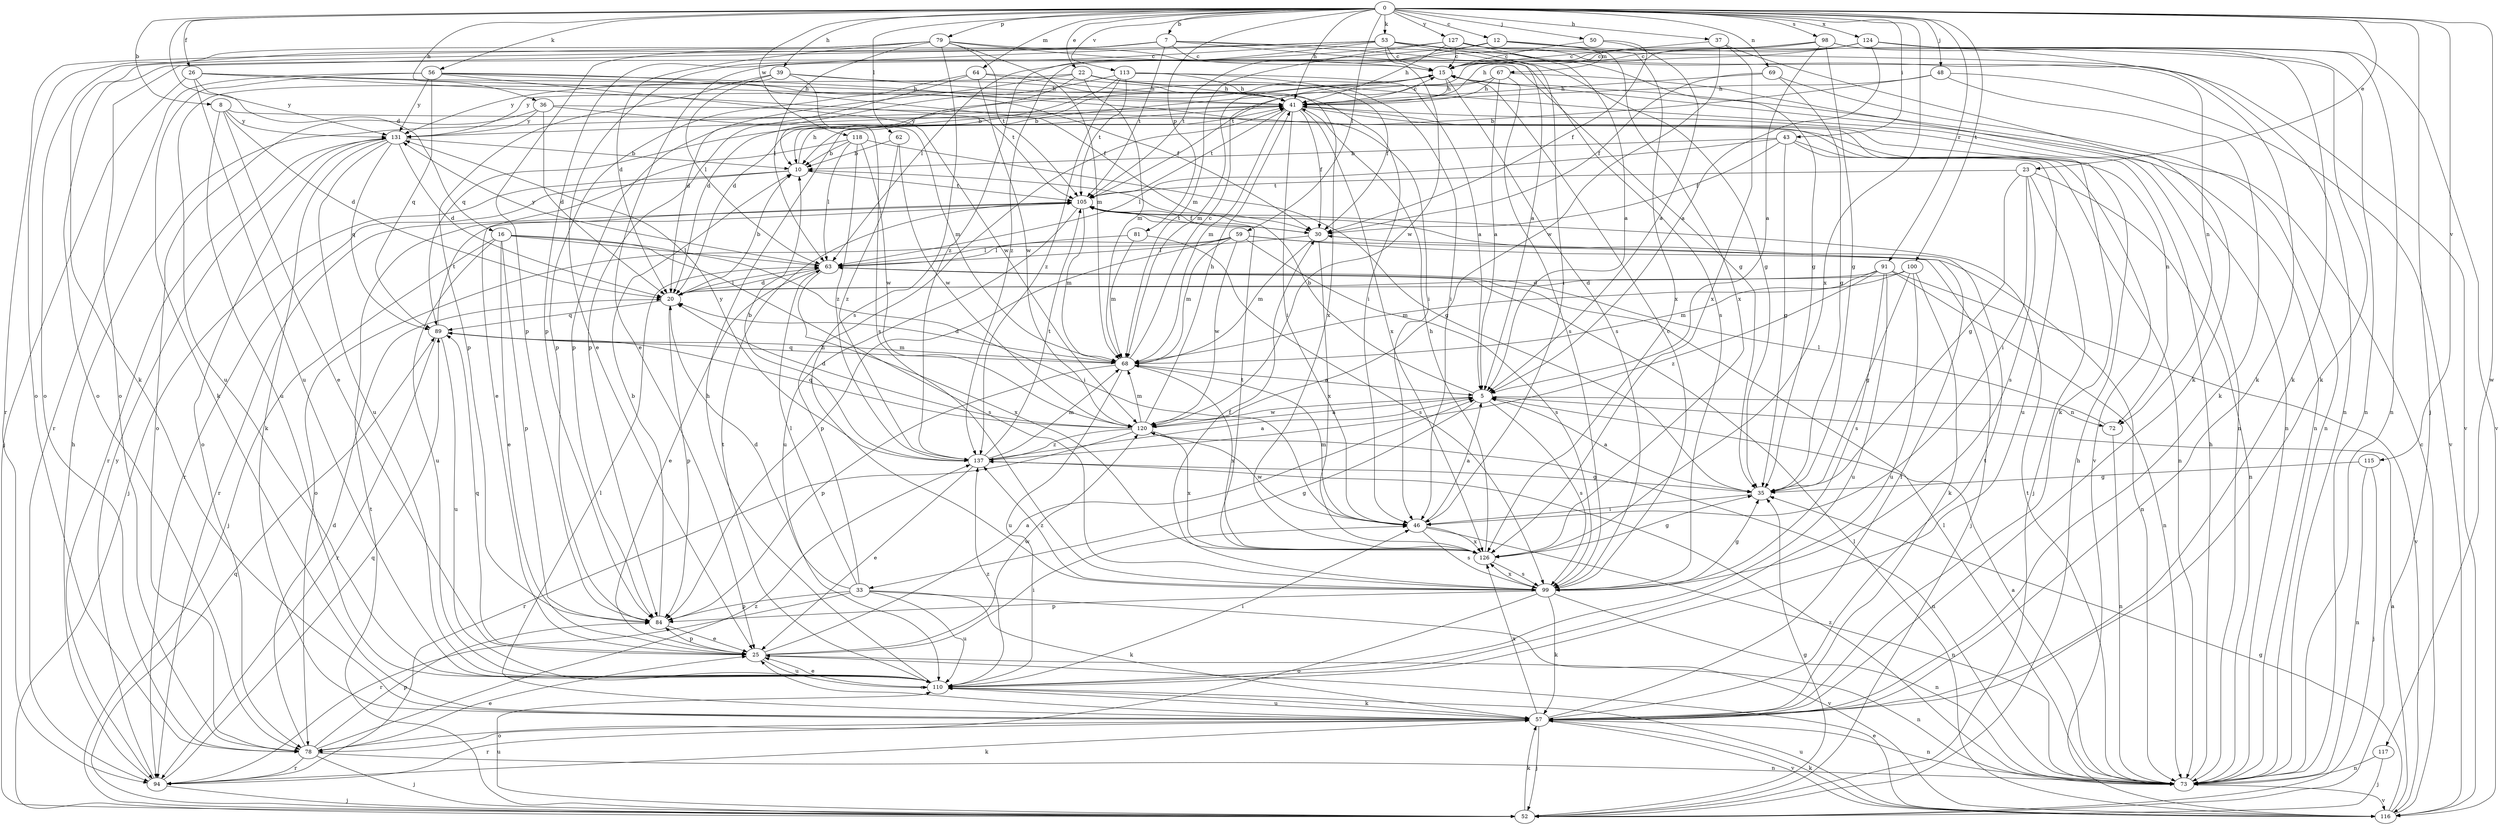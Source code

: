 strict digraph  {
0;
5;
7;
8;
10;
12;
15;
16;
20;
22;
23;
25;
26;
30;
33;
35;
36;
37;
39;
41;
43;
46;
48;
50;
52;
53;
56;
57;
59;
62;
63;
64;
67;
68;
69;
72;
73;
78;
79;
81;
84;
89;
91;
94;
98;
99;
100;
105;
110;
113;
115;
116;
117;
118;
120;
124;
126;
127;
131;
137;
0 -> 7  [label=b];
0 -> 8  [label=b];
0 -> 12  [label=c];
0 -> 16  [label=d];
0 -> 22  [label=e];
0 -> 23  [label=e];
0 -> 26  [label=f];
0 -> 36  [label=h];
0 -> 37  [label=h];
0 -> 39  [label=h];
0 -> 41  [label=h];
0 -> 43  [label=i];
0 -> 48  [label=j];
0 -> 50  [label=j];
0 -> 52  [label=j];
0 -> 53  [label=k];
0 -> 56  [label=k];
0 -> 59  [label=l];
0 -> 62  [label=l];
0 -> 64  [label=m];
0 -> 69  [label=n];
0 -> 79  [label=p];
0 -> 81  [label=p];
0 -> 91  [label=r];
0 -> 98  [label=s];
0 -> 100  [label=t];
0 -> 113  [label=v];
0 -> 115  [label=v];
0 -> 117  [label=w];
0 -> 118  [label=w];
0 -> 124  [label=x];
0 -> 126  [label=x];
0 -> 127  [label=y];
5 -> 10  [label=b];
5 -> 33  [label=g];
5 -> 72  [label=n];
5 -> 99  [label=s];
5 -> 120  [label=w];
7 -> 15  [label=c];
7 -> 35  [label=g];
7 -> 57  [label=k];
7 -> 72  [label=n];
7 -> 78  [label=o];
7 -> 84  [label=p];
7 -> 99  [label=s];
7 -> 105  [label=t];
8 -> 20  [label=d];
8 -> 25  [label=e];
8 -> 72  [label=n];
8 -> 110  [label=u];
8 -> 131  [label=y];
10 -> 41  [label=h];
10 -> 52  [label=j];
10 -> 94  [label=r];
10 -> 105  [label=t];
12 -> 67  [label=m];
12 -> 73  [label=n];
12 -> 78  [label=o];
12 -> 105  [label=t];
12 -> 126  [label=x];
15 -> 41  [label=h];
15 -> 68  [label=m];
15 -> 73  [label=n];
15 -> 89  [label=q];
15 -> 99  [label=s];
15 -> 131  [label=y];
16 -> 25  [label=e];
16 -> 46  [label=i];
16 -> 52  [label=j];
16 -> 63  [label=l];
16 -> 84  [label=p];
16 -> 99  [label=s];
16 -> 110  [label=u];
20 -> 10  [label=b];
20 -> 63  [label=l];
20 -> 84  [label=p];
20 -> 89  [label=q];
22 -> 20  [label=d];
22 -> 30  [label=f];
22 -> 41  [label=h];
22 -> 68  [label=m];
22 -> 73  [label=n];
22 -> 84  [label=p];
22 -> 131  [label=y];
23 -> 35  [label=g];
23 -> 46  [label=i];
23 -> 52  [label=j];
23 -> 73  [label=n];
23 -> 99  [label=s];
23 -> 105  [label=t];
25 -> 5  [label=a];
25 -> 46  [label=i];
25 -> 73  [label=n];
25 -> 84  [label=p];
25 -> 89  [label=q];
25 -> 110  [label=u];
25 -> 120  [label=w];
26 -> 30  [label=f];
26 -> 41  [label=h];
26 -> 52  [label=j];
26 -> 105  [label=t];
26 -> 110  [label=u];
26 -> 131  [label=y];
30 -> 63  [label=l];
30 -> 68  [label=m];
30 -> 105  [label=t];
30 -> 126  [label=x];
33 -> 20  [label=d];
33 -> 41  [label=h];
33 -> 57  [label=k];
33 -> 63  [label=l];
33 -> 84  [label=p];
33 -> 94  [label=r];
33 -> 110  [label=u];
33 -> 116  [label=v];
35 -> 5  [label=a];
35 -> 46  [label=i];
36 -> 20  [label=d];
36 -> 68  [label=m];
36 -> 78  [label=o];
36 -> 116  [label=v];
36 -> 131  [label=y];
37 -> 15  [label=c];
37 -> 57  [label=k];
37 -> 120  [label=w];
37 -> 126  [label=x];
39 -> 41  [label=h];
39 -> 46  [label=i];
39 -> 63  [label=l];
39 -> 84  [label=p];
39 -> 99  [label=s];
39 -> 110  [label=u];
41 -> 15  [label=c];
41 -> 30  [label=f];
41 -> 46  [label=i];
41 -> 57  [label=k];
41 -> 68  [label=m];
41 -> 105  [label=t];
41 -> 126  [label=x];
41 -> 131  [label=y];
43 -> 10  [label=b];
43 -> 30  [label=f];
43 -> 35  [label=g];
43 -> 63  [label=l];
43 -> 73  [label=n];
43 -> 110  [label=u];
46 -> 5  [label=a];
46 -> 68  [label=m];
46 -> 73  [label=n];
46 -> 99  [label=s];
46 -> 120  [label=w];
46 -> 126  [label=x];
48 -> 10  [label=b];
48 -> 41  [label=h];
48 -> 57  [label=k];
48 -> 116  [label=v];
50 -> 5  [label=a];
50 -> 15  [label=c];
50 -> 30  [label=f];
52 -> 35  [label=g];
52 -> 41  [label=h];
52 -> 57  [label=k];
52 -> 89  [label=q];
52 -> 105  [label=t];
52 -> 110  [label=u];
53 -> 5  [label=a];
53 -> 15  [label=c];
53 -> 25  [label=e];
53 -> 35  [label=g];
53 -> 46  [label=i];
53 -> 57  [label=k];
53 -> 78  [label=o];
53 -> 84  [label=p];
53 -> 120  [label=w];
53 -> 137  [label=z];
56 -> 30  [label=f];
56 -> 41  [label=h];
56 -> 46  [label=i];
56 -> 57  [label=k];
56 -> 89  [label=q];
56 -> 94  [label=r];
56 -> 120  [label=w];
56 -> 131  [label=y];
57 -> 25  [label=e];
57 -> 30  [label=f];
57 -> 52  [label=j];
57 -> 63  [label=l];
57 -> 73  [label=n];
57 -> 78  [label=o];
57 -> 94  [label=r];
57 -> 105  [label=t];
57 -> 110  [label=u];
57 -> 116  [label=v];
57 -> 126  [label=x];
59 -> 52  [label=j];
59 -> 63  [label=l];
59 -> 68  [label=m];
59 -> 73  [label=n];
59 -> 78  [label=o];
59 -> 84  [label=p];
59 -> 99  [label=s];
59 -> 120  [label=w];
62 -> 10  [label=b];
62 -> 120  [label=w];
62 -> 137  [label=z];
63 -> 20  [label=d];
63 -> 25  [label=e];
63 -> 126  [label=x];
63 -> 131  [label=y];
64 -> 20  [label=d];
64 -> 41  [label=h];
64 -> 84  [label=p];
64 -> 120  [label=w];
64 -> 126  [label=x];
67 -> 5  [label=a];
67 -> 10  [label=b];
67 -> 20  [label=d];
67 -> 41  [label=h];
67 -> 73  [label=n];
67 -> 99  [label=s];
68 -> 5  [label=a];
68 -> 15  [label=c];
68 -> 20  [label=d];
68 -> 84  [label=p];
68 -> 89  [label=q];
68 -> 110  [label=u];
68 -> 126  [label=x];
69 -> 30  [label=f];
69 -> 35  [label=g];
69 -> 41  [label=h];
69 -> 73  [label=n];
72 -> 63  [label=l];
72 -> 73  [label=n];
73 -> 5  [label=a];
73 -> 41  [label=h];
73 -> 63  [label=l];
73 -> 105  [label=t];
73 -> 116  [label=v];
73 -> 137  [label=z];
78 -> 20  [label=d];
78 -> 25  [label=e];
78 -> 52  [label=j];
78 -> 73  [label=n];
78 -> 84  [label=p];
78 -> 94  [label=r];
78 -> 137  [label=z];
79 -> 15  [label=c];
79 -> 20  [label=d];
79 -> 35  [label=g];
79 -> 63  [label=l];
79 -> 68  [label=m];
79 -> 78  [label=o];
79 -> 94  [label=r];
79 -> 99  [label=s];
79 -> 105  [label=t];
81 -> 63  [label=l];
81 -> 68  [label=m];
81 -> 99  [label=s];
84 -> 10  [label=b];
84 -> 25  [label=e];
89 -> 68  [label=m];
89 -> 94  [label=r];
89 -> 105  [label=t];
89 -> 110  [label=u];
91 -> 20  [label=d];
91 -> 68  [label=m];
91 -> 73  [label=n];
91 -> 99  [label=s];
91 -> 110  [label=u];
91 -> 116  [label=v];
91 -> 137  [label=z];
94 -> 41  [label=h];
94 -> 52  [label=j];
94 -> 57  [label=k];
94 -> 89  [label=q];
94 -> 131  [label=y];
98 -> 5  [label=a];
98 -> 15  [label=c];
98 -> 25  [label=e];
98 -> 35  [label=g];
98 -> 57  [label=k];
98 -> 73  [label=n];
98 -> 137  [label=z];
99 -> 15  [label=c];
99 -> 30  [label=f];
99 -> 35  [label=g];
99 -> 57  [label=k];
99 -> 73  [label=n];
99 -> 78  [label=o];
99 -> 84  [label=p];
99 -> 126  [label=x];
99 -> 137  [label=z];
100 -> 20  [label=d];
100 -> 35  [label=g];
100 -> 57  [label=k];
100 -> 68  [label=m];
100 -> 110  [label=u];
105 -> 30  [label=f];
105 -> 68  [label=m];
105 -> 94  [label=r];
105 -> 110  [label=u];
110 -> 25  [label=e];
110 -> 41  [label=h];
110 -> 46  [label=i];
110 -> 57  [label=k];
110 -> 105  [label=t];
110 -> 137  [label=z];
113 -> 5  [label=a];
113 -> 10  [label=b];
113 -> 41  [label=h];
113 -> 46  [label=i];
113 -> 84  [label=p];
113 -> 105  [label=t];
113 -> 137  [label=z];
115 -> 35  [label=g];
115 -> 52  [label=j];
115 -> 73  [label=n];
116 -> 5  [label=a];
116 -> 15  [label=c];
116 -> 25  [label=e];
116 -> 35  [label=g];
116 -> 57  [label=k];
116 -> 63  [label=l];
116 -> 110  [label=u];
117 -> 52  [label=j];
117 -> 73  [label=n];
118 -> 10  [label=b];
118 -> 25  [label=e];
118 -> 35  [label=g];
118 -> 63  [label=l];
118 -> 120  [label=w];
118 -> 137  [label=z];
120 -> 5  [label=a];
120 -> 20  [label=d];
120 -> 41  [label=h];
120 -> 68  [label=m];
120 -> 73  [label=n];
120 -> 89  [label=q];
120 -> 94  [label=r];
120 -> 126  [label=x];
120 -> 137  [label=z];
124 -> 5  [label=a];
124 -> 15  [label=c];
124 -> 41  [label=h];
124 -> 57  [label=k];
124 -> 73  [label=n];
124 -> 105  [label=t];
124 -> 116  [label=v];
126 -> 35  [label=g];
126 -> 41  [label=h];
126 -> 99  [label=s];
126 -> 105  [label=t];
127 -> 5  [label=a];
127 -> 15  [label=c];
127 -> 41  [label=h];
127 -> 63  [label=l];
127 -> 68  [label=m];
127 -> 116  [label=v];
127 -> 126  [label=x];
131 -> 10  [label=b];
131 -> 20  [label=d];
131 -> 57  [label=k];
131 -> 78  [label=o];
131 -> 89  [label=q];
131 -> 94  [label=r];
131 -> 110  [label=u];
137 -> 5  [label=a];
137 -> 10  [label=b];
137 -> 25  [label=e];
137 -> 35  [label=g];
137 -> 68  [label=m];
137 -> 105  [label=t];
137 -> 131  [label=y];
}
